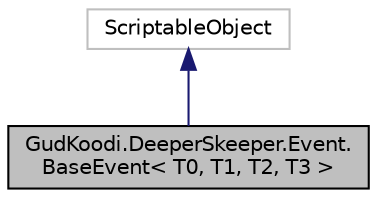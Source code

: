 digraph "GudKoodi.DeeperSkeeper.Event.BaseEvent&lt; T0, T1, T2, T3 &gt;"
{
 // LATEX_PDF_SIZE
  edge [fontname="Helvetica",fontsize="10",labelfontname="Helvetica",labelfontsize="10"];
  node [fontname="Helvetica",fontsize="10",shape=record];
  Node1 [label="GudKoodi.DeeperSkeeper.Event.\lBaseEvent\< T0, T1, T2, T3 \>",height=0.2,width=0.4,color="black", fillcolor="grey75", style="filled", fontcolor="black",tooltip="Base class for all events."];
  Node2 -> Node1 [dir="back",color="midnightblue",fontsize="10",style="solid",fontname="Helvetica"];
  Node2 [label="ScriptableObject",height=0.2,width=0.4,color="grey75", fillcolor="white", style="filled",tooltip=" "];
}
